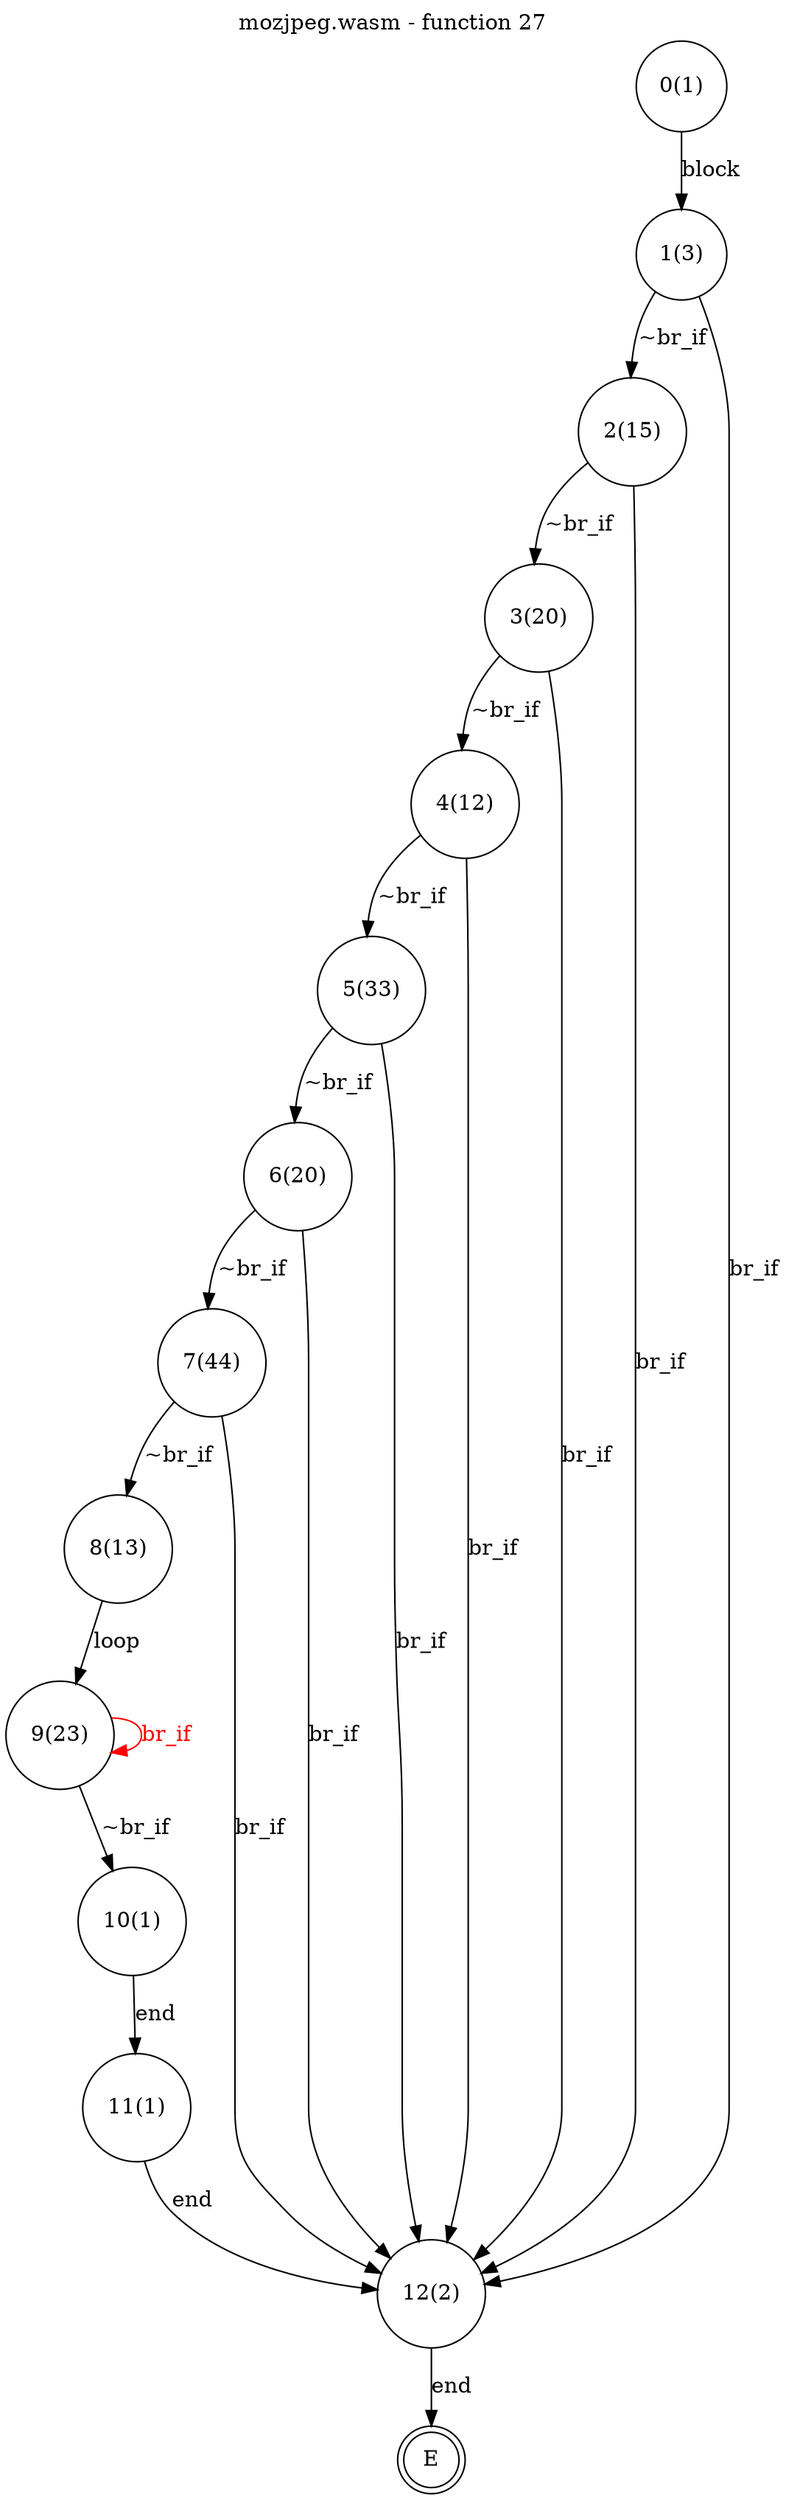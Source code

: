 digraph finite_state_machine {
    label = "mozjpeg.wasm - function 27"
    labelloc =  t
    labelfontsize = 16
    labelfontcolor = black
    labelfontname = "Helvetica"
    node [shape = doublecircle]; E ;
node [shape=circle, fontcolor=black, style="", label="0(1)"]0
node [shape=circle, fontcolor=black, style="", label="1(3)"]1
node [shape=circle, fontcolor=black, style="", label="2(15)"]2
node [shape=circle, fontcolor=black, style="", label="3(20)"]3
node [shape=circle, fontcolor=black, style="", label="4(12)"]4
node [shape=circle, fontcolor=black, style="", label="5(33)"]5
node [shape=circle, fontcolor=black, style="", label="6(20)"]6
node [shape=circle, fontcolor=black, style="", label="7(44)"]7
node [shape=circle, fontcolor=black, style="", label="8(13)"]8
node [shape=circle, fontcolor=black, style="", label="9(23)"]9
node [shape=circle, fontcolor=black, style="", label="10(1)"]10
node [shape=circle, fontcolor=black, style="", label="11(1)"]11
node [shape=circle, fontcolor=black, style="", label="12(2)"]12
node [shape=circle, fontcolor=black, style="", label="E"]E
    0 -> 1[label="block"];
    1 -> 2[label="~br_if"];
    1 -> 12[label="br_if"];
    2 -> 3[label="~br_if"];
    2 -> 12[label="br_if"];
    3 -> 4[label="~br_if"];
    3 -> 12[label="br_if"];
    4 -> 5[label="~br_if"];
    4 -> 12[label="br_if"];
    5 -> 6[label="~br_if"];
    5 -> 12[label="br_if"];
    6 -> 7[label="~br_if"];
    6 -> 12[label="br_if"];
    7 -> 8[label="~br_if"];
    7 -> 12[label="br_if"];
    8 -> 9[label="loop"];
    9 -> 10[label="~br_if"];
    9 -> 9[color="red" fontcolor="red" label="br_if"];
    10 -> 11[label="end"];
    11 -> 12[label="end"];
    12 -> E[label="end"];
}
